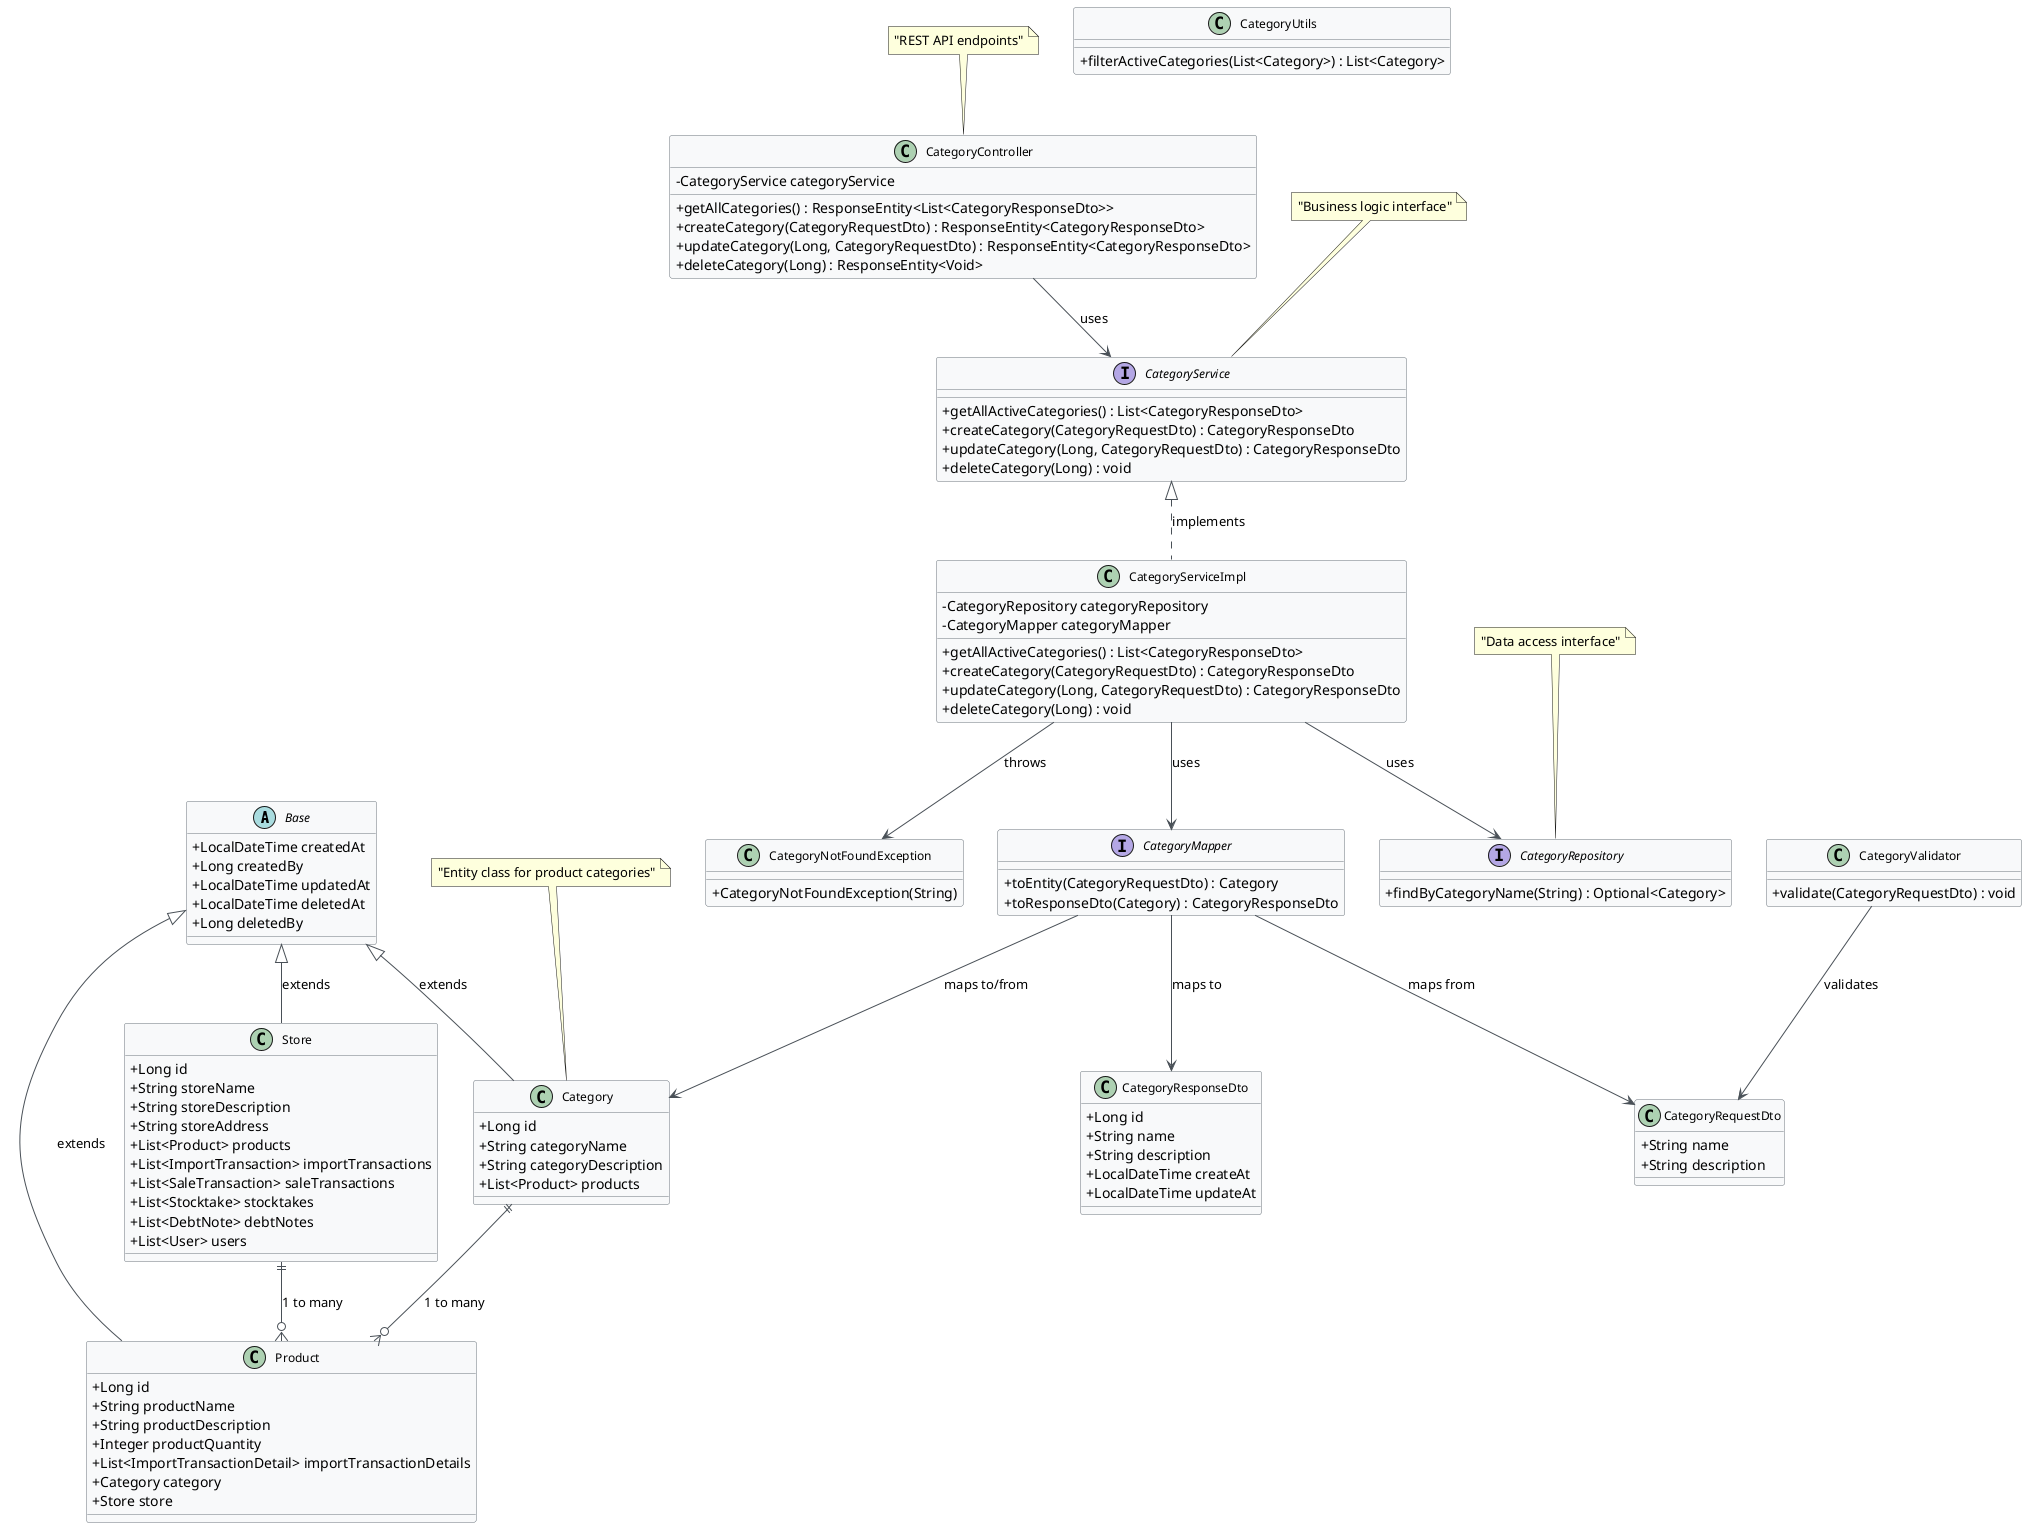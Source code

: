 @startuml Category_Class_Diagram

skinparam classAttributeIconSize 0
skinparam classFontSize 12
skinparam classFontName Arial
skinparam backgroundColor white
skinparam classBackgroundColor #F8F9FA
skinparam classBorderColor #6C757D
skinparam arrowColor #495057

' === ENTITY CLASSES ===
abstract class Base {
    + LocalDateTime createdAt
    + Long createdBy
    + LocalDateTime updatedAt
    + LocalDateTime deletedAt
    + Long deletedBy
}

class Category {
    + Long id
    + String categoryName
    + String categoryDescription
    + List<Product> products
}

class Product {
    + Long id
    + String productName
    + String productDescription
    + Integer productQuantity
    + List<ImportTransactionDetail> importTransactionDetails
    + Category category
    + Store store
}

class Store {
    + Long id
    + String storeName
    + String storeDescription
    + String storeAddress
    + List<Product> products
    + List<ImportTransaction> importTransactions
    + List<SaleTransaction> saleTransactions
    + List<Stocktake> stocktakes
    + List<DebtNote> debtNotes
    + List<User> users
}

' === DTO CLASSES ===
class CategoryRequestDto {
    + String name
    + String description
}

class CategoryResponseDto {
    + Long id
    + String name
    + String description
    + LocalDateTime createAt
    + LocalDateTime updateAt
}

' === SERVICE CLASSES ===
interface CategoryService {
    + getAllActiveCategories() : List<CategoryResponseDto>
    + createCategory(CategoryRequestDto) : CategoryResponseDto
    + updateCategory(Long, CategoryRequestDto) : CategoryResponseDto
    + deleteCategory(Long) : void
}

class CategoryServiceImpl {
    - CategoryRepository categoryRepository
    - CategoryMapper categoryMapper
    + getAllActiveCategories() : List<CategoryResponseDto>
    + createCategory(CategoryRequestDto) : CategoryResponseDto
    + updateCategory(Long, CategoryRequestDto) : CategoryResponseDto
    + deleteCategory(Long) : void
}

' === CONTROLLER CLASS ===
class CategoryController {
    - CategoryService categoryService
    + getAllCategories() : ResponseEntity<List<CategoryResponseDto>>
    + createCategory(CategoryRequestDto) : ResponseEntity<CategoryResponseDto>
    + updateCategory(Long, CategoryRequestDto) : ResponseEntity<CategoryResponseDto>
    + deleteCategory(Long) : ResponseEntity<Void>
}

' === REPOSITORY ===
interface CategoryRepository {
    + findByCategoryName(String) : Optional<Category>
}

' === MAPPER ===
interface CategoryMapper {
    + toEntity(CategoryRequestDto) : Category
    + toResponseDto(Category) : CategoryResponseDto
}

' === VALIDATOR & UTILS ===
class CategoryValidator {
    + validate(CategoryRequestDto) : void
}

class CategoryUtils {
    + filterActiveCategories(List<Category>) : List<Category>
}

' === EXCEPTION ===
class CategoryNotFoundException {
    + CategoryNotFoundException(String)
}

' === RELATIONSHIPS ===

Base <|-- Category : extends
Base <|-- Product : extends
Base <|-- Store : extends

Category ||--o{ Product : "1 to many"
Store ||--o{ Product : "1 to many"

CategoryService <|.. CategoryServiceImpl : implements

CategoryController --> CategoryService : uses
CategoryServiceImpl --> CategoryRepository : uses
CategoryServiceImpl --> CategoryMapper : uses
CategoryServiceImpl --> CategoryNotFoundException : throws

CategoryMapper --> CategoryRequestDto : maps from
CategoryMapper --> CategoryResponseDto : maps to
CategoryMapper --> Category : maps to/from

CategoryValidator --> CategoryRequestDto : validates

' === NOTES ===
note top of Category : "Entity class for product categories"
note top of CategoryService : "Business logic interface"
note top of CategoryController : "REST API endpoints"
note top of CategoryRepository : "Data access interface"

@enduml
